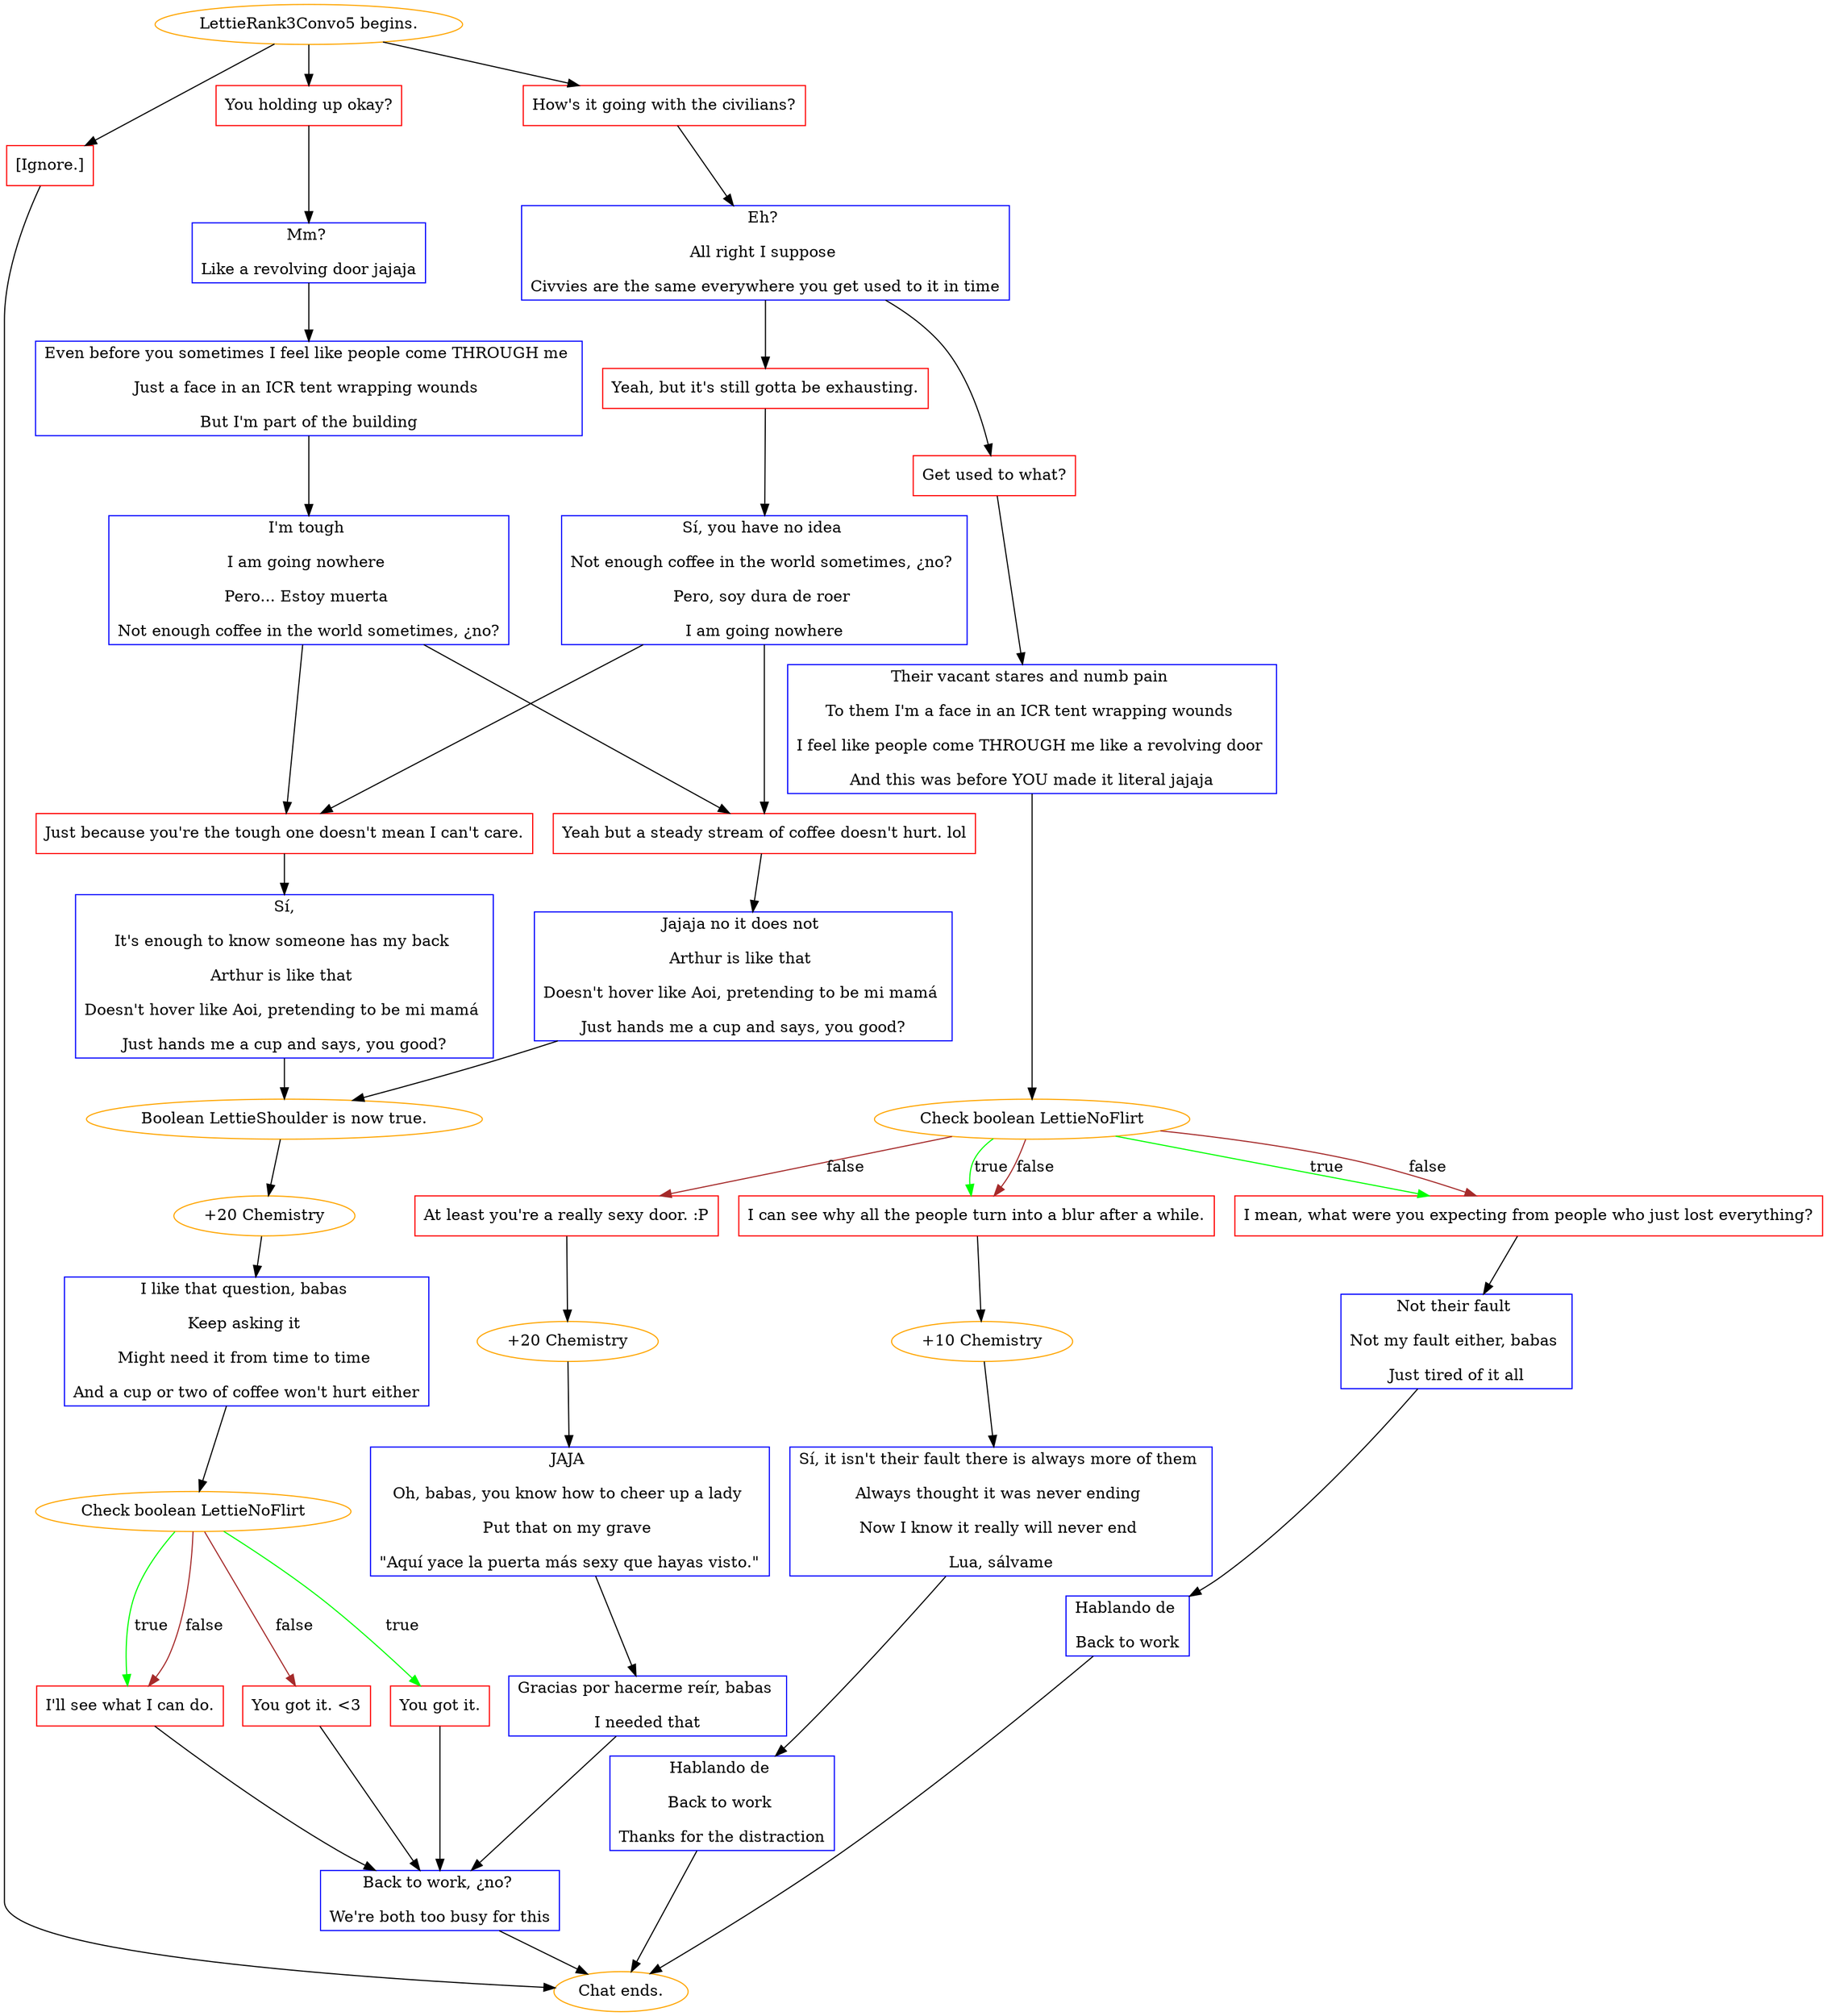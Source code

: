 digraph {
	"LettieRank3Convo5 begins." [color=orange];
		"LettieRank3Convo5 begins." -> j3041350036;
		"LettieRank3Convo5 begins." -> j3560156928;
		"LettieRank3Convo5 begins." -> j3426972941;
	j3041350036 [label="You holding up okay?",shape=box,color=red];
		j3041350036 -> j1426755620;
	j3560156928 [label="How's it going with the civilians?",shape=box,color=red];
		j3560156928 -> j2746770340;
	j3426972941 [label="[Ignore.]",shape=box,color=red];
		j3426972941 -> "Chat ends.";
	j1426755620 [label="Mm? 
Like a revolving door jajaja",shape=box,color=blue];
		j1426755620 -> j879394541;
	j2746770340 [label="Eh? 
All right I suppose 
Civvies are the same everywhere you get used to it in time",shape=box,color=blue];
		j2746770340 -> j3760528252;
		j2746770340 -> j1349263844;
	"Chat ends." [color=orange];
	j879394541 [label="Even before you sometimes I feel like people come THROUGH me 
Just a face in an ICR tent wrapping wounds 
But I'm part of the building",shape=box,color=blue];
		j879394541 -> j3240943589;
	j3760528252 [label="Yeah, but it's still gotta be exhausting.",shape=box,color=red];
		j3760528252 -> j2008728928;
	j1349263844 [label="Get used to what?",shape=box,color=red];
		j1349263844 -> j2840109078;
	j3240943589 [label="I'm tough 
I am going nowhere 
Pero... Estoy muerta 
Not enough coffee in the world sometimes, ¿no?",shape=box,color=blue];
		j3240943589 -> j2595595104;
		j3240943589 -> j1323550259;
	j2008728928 [label="Sí, you have no idea 
Not enough coffee in the world sometimes, ¿no? 
Pero, soy dura de roer 
I am going nowhere",shape=box,color=blue];
		j2008728928 -> j2595595104;
		j2008728928 -> j1323550259;
	j2840109078 [label="Their vacant stares and numb pain 
To them I'm a face in an ICR tent wrapping wounds 
I feel like people come THROUGH me like a revolving door 
And this was before YOU made it literal jajaja",shape=box,color=blue];
		j2840109078 -> j3050599071;
	j2595595104 [label="Just because you're the tough one doesn't mean I can't care.",shape=box,color=red];
		j2595595104 -> j1622542459;
	j1323550259 [label="Yeah but a steady stream of coffee doesn't hurt. lol",shape=box,color=red];
		j1323550259 -> j1335498054;
	j3050599071 [label="Check boolean LettieNoFlirt",color=orange];
		j3050599071 -> j4158000981 [label=true,color=green];
		j3050599071 -> j253211877 [label=true,color=green];
		j3050599071 -> j4158000981 [label=false,color=brown];
		j3050599071 -> j253211877 [label=false,color=brown];
		j3050599071 -> j4218700387 [label=false,color=brown];
	j1622542459 [label="Sí,
It's enough to know someone has my back 
Arthur is like that 
Doesn't hover like Aoi, pretending to be mi mamá 
Just hands me a cup and says, you good?",shape=box,color=blue];
		j1622542459 -> j2931574793;
	j1335498054 [label="Jajaja no it does not 
Arthur is like that 
Doesn't hover like Aoi, pretending to be mi mamá 
Just hands me a cup and says, you good?",shape=box,color=blue];
		j1335498054 -> j2931574793;
	j4158000981 [label="I mean, what were you expecting from people who just lost everything?",shape=box,color=red];
		j4158000981 -> j475780164;
	j253211877 [label="I can see why all the people turn into a blur after a while.",shape=box,color=red];
		j253211877 -> j1970544796;
	j4218700387 [label="At least you're a really sexy door. :P",shape=box,color=red];
		j4218700387 -> j3401455275;
	j2931574793 [label="Boolean LettieShoulder is now true.",color=orange];
		j2931574793 -> j456780117;
	j475780164 [label="Not their fault 
Not my fault either, babas 
Just tired of it all",shape=box,color=blue];
		j475780164 -> j982978307;
	j1970544796 [label="+10 Chemistry",color=orange];
		j1970544796 -> j1912599483;
	j3401455275 [label="+20 Chemistry",color=orange];
		j3401455275 -> j4060814740;
	j456780117 [label="+20 Chemistry",color=orange];
		j456780117 -> j1575819976;
	j982978307 [label="Hablando de 
Back to work",shape=box,color=blue];
		j982978307 -> "Chat ends.";
	j1912599483 [label="Sí, it isn't their fault there is always more of them 
Always thought it was never ending 
Now I know it really will never end 
Lua, sálvame",shape=box,color=blue];
		j1912599483 -> j3933061969;
	j4060814740 [label="JAJA 
Oh, babas, you know how to cheer up a lady 
Put that on my grave 
\"Aquí yace la puerta más sexy que hayas visto.\"",shape=box,color=blue];
		j4060814740 -> j1983340486;
	j1575819976 [label="I like that question, babas 
Keep asking it 
Might need it from time to time 
And a cup or two of coffee won't hurt either",shape=box,color=blue];
		j1575819976 -> j3637400474;
	j3933061969 [label="Hablando de 
Back to work 
Thanks for the distraction",shape=box,color=blue];
		j3933061969 -> "Chat ends.";
	j1983340486 [label="Gracias por hacerme reír, babas 
I needed that",shape=box,color=blue];
		j1983340486 -> j1912745573;
	j3637400474 [label="Check boolean LettieNoFlirt",color=orange];
		j3637400474 -> j3201549577 [label=true,color=green];
		j3637400474 -> j1732785902 [label=true,color=green];
		j3637400474 -> j1670214799 [label=false,color=brown];
		j3637400474 -> j1732785902 [label=false,color=brown];
	j1912745573 [label="Back to work, ¿no? 
We're both too busy for this",shape=box,color=blue];
		j1912745573 -> "Chat ends.";
	j3201549577 [label="You got it.",shape=box,color=red];
		j3201549577 -> j1912745573;
	j1732785902 [label="I'll see what I can do.",shape=box,color=red];
		j1732785902 -> j1912745573;
	j1670214799 [label="You got it. <3",shape=box,color=red];
		j1670214799 -> j1912745573;
}